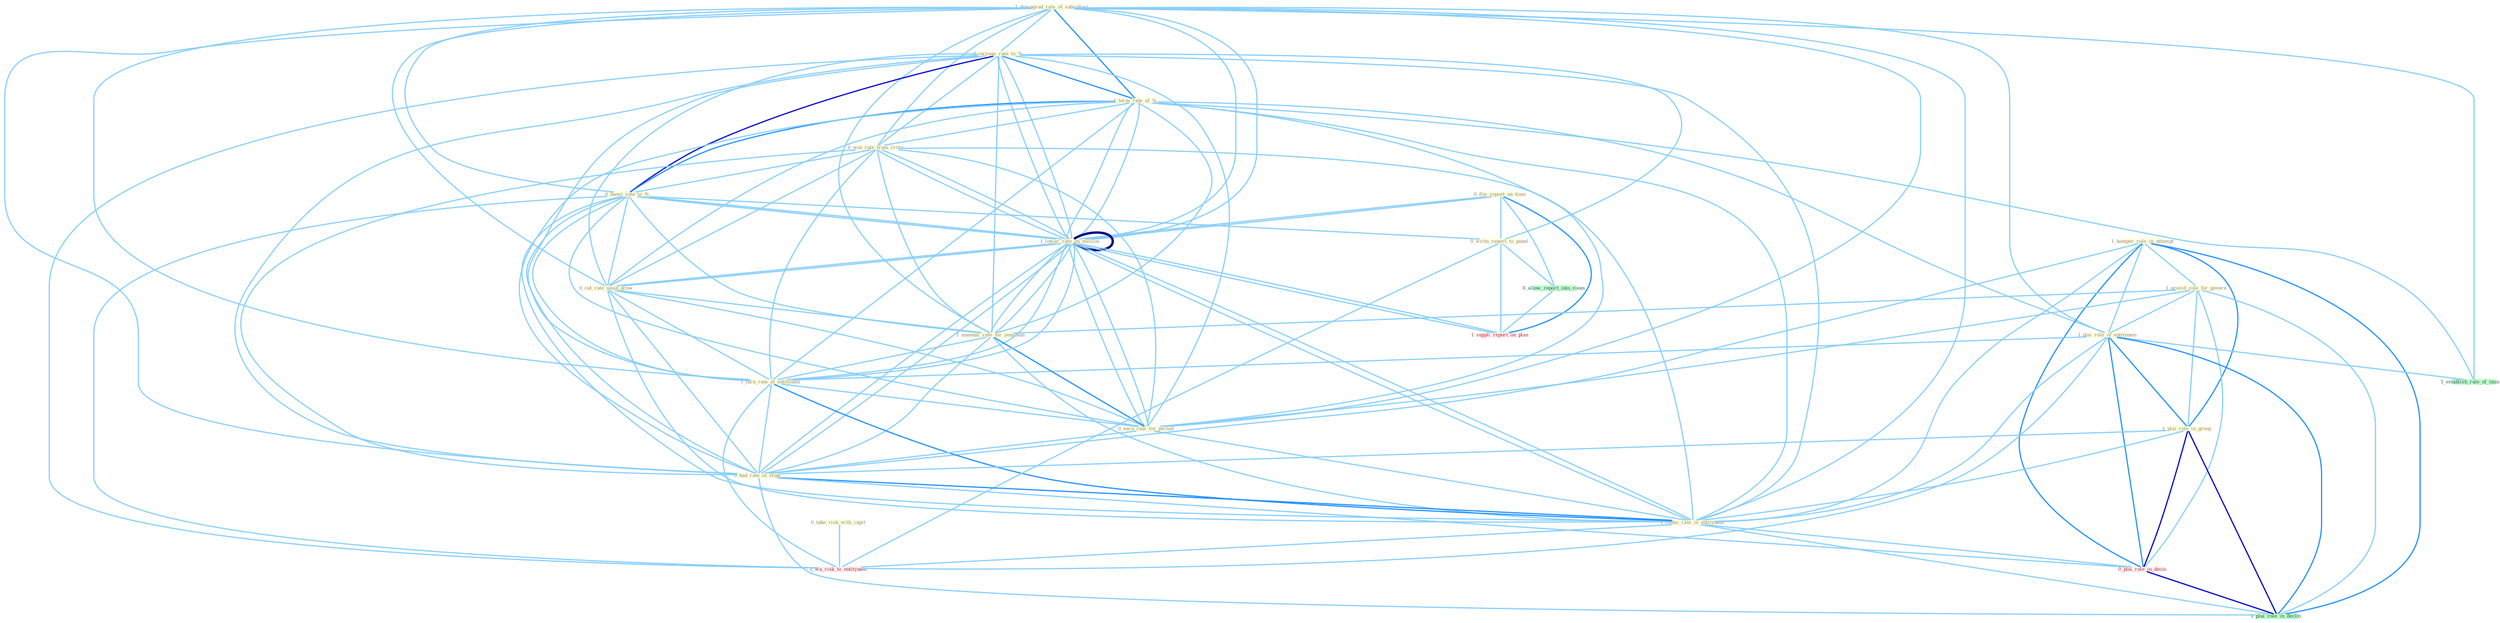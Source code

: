 Graph G{ 
    node
    [shape=polygon,style=filled,width=.5,height=.06,color="#BDFCC9",fixedsize=true,fontsize=4,
    fontcolor="#2f4f4f"];
    {node
    [color="#ffffe0", fontcolor="#8b7d6b"] "1_downgrad_rate_of_subsidiari " "0_file_report_on_time " "0_increas_rate_to_% " "1_term_rate_of_% " "0_win_rate_from_critic " "0_boost_rate_to_% " "1_lower_rate_on_million " "0_cut_rate_amid_grow " "1_hamper_role_in_attempt " "1_provid_role_for_govern " "1_plai_role_of_entitynam " "1_announc_rate_for_yearnum " "1_turn_rate_at_entitynam " "1_lower_rate_on_million " "0_earn_rate_for_period " "0_write_report_to_panel " "1_plai_role_in_group " "0_had_rate_in_studi " "1_reduc_rate_in_entitynam " "0_take_risk_with_capit "}
{node [color="#fff0f5", fontcolor="#b22222"] "1_wa_risk_to_entitynam " "0_plai_role_in_decis " "1_suppli_report_on_plan "}
edge [color="#B0E2FF"];

	"1_downgrad_rate_of_subsidiari " -- "0_increas_rate_to_% " [w="1", color="#87cefa" ];
	"1_downgrad_rate_of_subsidiari " -- "1_term_rate_of_% " [w="2", color="#1e90ff" , len=0.8];
	"1_downgrad_rate_of_subsidiari " -- "0_win_rate_from_critic " [w="1", color="#87cefa" ];
	"1_downgrad_rate_of_subsidiari " -- "0_boost_rate_to_% " [w="1", color="#87cefa" ];
	"1_downgrad_rate_of_subsidiari " -- "1_lower_rate_on_million " [w="1", color="#87cefa" ];
	"1_downgrad_rate_of_subsidiari " -- "0_cut_rate_amid_grow " [w="1", color="#87cefa" ];
	"1_downgrad_rate_of_subsidiari " -- "1_plai_role_of_entitynam " [w="1", color="#87cefa" ];
	"1_downgrad_rate_of_subsidiari " -- "1_announc_rate_for_yearnum " [w="1", color="#87cefa" ];
	"1_downgrad_rate_of_subsidiari " -- "1_turn_rate_at_entitynam " [w="1", color="#87cefa" ];
	"1_downgrad_rate_of_subsidiari " -- "1_lower_rate_on_million " [w="1", color="#87cefa" ];
	"1_downgrad_rate_of_subsidiari " -- "0_earn_rate_for_period " [w="1", color="#87cefa" ];
	"1_downgrad_rate_of_subsidiari " -- "0_had_rate_in_studi " [w="1", color="#87cefa" ];
	"1_downgrad_rate_of_subsidiari " -- "1_reduc_rate_in_entitynam " [w="1", color="#87cefa" ];
	"1_downgrad_rate_of_subsidiari " -- "1_establish_rule_of_immun " [w="1", color="#87cefa" ];
	"0_file_report_on_time " -- "1_lower_rate_on_million " [w="1", color="#87cefa" ];
	"0_file_report_on_time " -- "1_lower_rate_on_million " [w="1", color="#87cefa" ];
	"0_file_report_on_time " -- "0_write_report_to_panel " [w="1", color="#87cefa" ];
	"0_file_report_on_time " -- "0_allow_report_into_room " [w="1", color="#87cefa" ];
	"0_file_report_on_time " -- "1_suppli_report_on_plan " [w="2", color="#1e90ff" , len=0.8];
	"0_increas_rate_to_% " -- "1_term_rate_of_% " [w="2", color="#1e90ff" , len=0.8];
	"0_increas_rate_to_% " -- "0_win_rate_from_critic " [w="1", color="#87cefa" ];
	"0_increas_rate_to_% " -- "0_boost_rate_to_% " [w="3", color="#0000cd" , len=0.6];
	"0_increas_rate_to_% " -- "1_lower_rate_on_million " [w="1", color="#87cefa" ];
	"0_increas_rate_to_% " -- "0_cut_rate_amid_grow " [w="1", color="#87cefa" ];
	"0_increas_rate_to_% " -- "1_announc_rate_for_yearnum " [w="1", color="#87cefa" ];
	"0_increas_rate_to_% " -- "1_turn_rate_at_entitynam " [w="1", color="#87cefa" ];
	"0_increas_rate_to_% " -- "1_lower_rate_on_million " [w="1", color="#87cefa" ];
	"0_increas_rate_to_% " -- "0_earn_rate_for_period " [w="1", color="#87cefa" ];
	"0_increas_rate_to_% " -- "0_write_report_to_panel " [w="1", color="#87cefa" ];
	"0_increas_rate_to_% " -- "0_had_rate_in_studi " [w="1", color="#87cefa" ];
	"0_increas_rate_to_% " -- "1_reduc_rate_in_entitynam " [w="1", color="#87cefa" ];
	"0_increas_rate_to_% " -- "1_wa_risk_to_entitynam " [w="1", color="#87cefa" ];
	"1_term_rate_of_% " -- "0_win_rate_from_critic " [w="1", color="#87cefa" ];
	"1_term_rate_of_% " -- "0_boost_rate_to_% " [w="2", color="#1e90ff" , len=0.8];
	"1_term_rate_of_% " -- "1_lower_rate_on_million " [w="1", color="#87cefa" ];
	"1_term_rate_of_% " -- "0_cut_rate_amid_grow " [w="1", color="#87cefa" ];
	"1_term_rate_of_% " -- "1_plai_role_of_entitynam " [w="1", color="#87cefa" ];
	"1_term_rate_of_% " -- "1_announc_rate_for_yearnum " [w="1", color="#87cefa" ];
	"1_term_rate_of_% " -- "1_turn_rate_at_entitynam " [w="1", color="#87cefa" ];
	"1_term_rate_of_% " -- "1_lower_rate_on_million " [w="1", color="#87cefa" ];
	"1_term_rate_of_% " -- "0_earn_rate_for_period " [w="1", color="#87cefa" ];
	"1_term_rate_of_% " -- "0_had_rate_in_studi " [w="1", color="#87cefa" ];
	"1_term_rate_of_% " -- "1_reduc_rate_in_entitynam " [w="1", color="#87cefa" ];
	"1_term_rate_of_% " -- "1_establish_rule_of_immun " [w="1", color="#87cefa" ];
	"0_win_rate_from_critic " -- "0_boost_rate_to_% " [w="1", color="#87cefa" ];
	"0_win_rate_from_critic " -- "1_lower_rate_on_million " [w="1", color="#87cefa" ];
	"0_win_rate_from_critic " -- "0_cut_rate_amid_grow " [w="1", color="#87cefa" ];
	"0_win_rate_from_critic " -- "1_announc_rate_for_yearnum " [w="1", color="#87cefa" ];
	"0_win_rate_from_critic " -- "1_turn_rate_at_entitynam " [w="1", color="#87cefa" ];
	"0_win_rate_from_critic " -- "1_lower_rate_on_million " [w="1", color="#87cefa" ];
	"0_win_rate_from_critic " -- "0_earn_rate_for_period " [w="1", color="#87cefa" ];
	"0_win_rate_from_critic " -- "0_had_rate_in_studi " [w="1", color="#87cefa" ];
	"0_win_rate_from_critic " -- "1_reduc_rate_in_entitynam " [w="1", color="#87cefa" ];
	"0_boost_rate_to_% " -- "1_lower_rate_on_million " [w="1", color="#87cefa" ];
	"0_boost_rate_to_% " -- "0_cut_rate_amid_grow " [w="1", color="#87cefa" ];
	"0_boost_rate_to_% " -- "1_announc_rate_for_yearnum " [w="1", color="#87cefa" ];
	"0_boost_rate_to_% " -- "1_turn_rate_at_entitynam " [w="1", color="#87cefa" ];
	"0_boost_rate_to_% " -- "1_lower_rate_on_million " [w="1", color="#87cefa" ];
	"0_boost_rate_to_% " -- "0_earn_rate_for_period " [w="1", color="#87cefa" ];
	"0_boost_rate_to_% " -- "0_write_report_to_panel " [w="1", color="#87cefa" ];
	"0_boost_rate_to_% " -- "0_had_rate_in_studi " [w="1", color="#87cefa" ];
	"0_boost_rate_to_% " -- "1_reduc_rate_in_entitynam " [w="1", color="#87cefa" ];
	"0_boost_rate_to_% " -- "1_wa_risk_to_entitynam " [w="1", color="#87cefa" ];
	"1_lower_rate_on_million " -- "0_cut_rate_amid_grow " [w="1", color="#87cefa" ];
	"1_lower_rate_on_million " -- "1_announc_rate_for_yearnum " [w="1", color="#87cefa" ];
	"1_lower_rate_on_million " -- "1_turn_rate_at_entitynam " [w="1", color="#87cefa" ];
	"1_lower_rate_on_million " -- "1_lower_rate_on_million " [w="4", style=bold, color="#000080", len=0.4];
	"1_lower_rate_on_million " -- "0_earn_rate_for_period " [w="1", color="#87cefa" ];
	"1_lower_rate_on_million " -- "0_had_rate_in_studi " [w="1", color="#87cefa" ];
	"1_lower_rate_on_million " -- "1_reduc_rate_in_entitynam " [w="1", color="#87cefa" ];
	"1_lower_rate_on_million " -- "1_suppli_report_on_plan " [w="1", color="#87cefa" ];
	"0_cut_rate_amid_grow " -- "1_announc_rate_for_yearnum " [w="1", color="#87cefa" ];
	"0_cut_rate_amid_grow " -- "1_turn_rate_at_entitynam " [w="1", color="#87cefa" ];
	"0_cut_rate_amid_grow " -- "1_lower_rate_on_million " [w="1", color="#87cefa" ];
	"0_cut_rate_amid_grow " -- "0_earn_rate_for_period " [w="1", color="#87cefa" ];
	"0_cut_rate_amid_grow " -- "0_had_rate_in_studi " [w="1", color="#87cefa" ];
	"0_cut_rate_amid_grow " -- "1_reduc_rate_in_entitynam " [w="1", color="#87cefa" ];
	"1_hamper_role_in_attempt " -- "1_provid_role_for_govern " [w="1", color="#87cefa" ];
	"1_hamper_role_in_attempt " -- "1_plai_role_of_entitynam " [w="1", color="#87cefa" ];
	"1_hamper_role_in_attempt " -- "1_plai_role_in_group " [w="2", color="#1e90ff" , len=0.8];
	"1_hamper_role_in_attempt " -- "0_had_rate_in_studi " [w="1", color="#87cefa" ];
	"1_hamper_role_in_attempt " -- "1_reduc_rate_in_entitynam " [w="1", color="#87cefa" ];
	"1_hamper_role_in_attempt " -- "0_plai_role_in_decis " [w="2", color="#1e90ff" , len=0.8];
	"1_hamper_role_in_attempt " -- "1_plai_role_in_declin " [w="2", color="#1e90ff" , len=0.8];
	"1_provid_role_for_govern " -- "1_plai_role_of_entitynam " [w="1", color="#87cefa" ];
	"1_provid_role_for_govern " -- "1_announc_rate_for_yearnum " [w="1", color="#87cefa" ];
	"1_provid_role_for_govern " -- "0_earn_rate_for_period " [w="1", color="#87cefa" ];
	"1_provid_role_for_govern " -- "1_plai_role_in_group " [w="1", color="#87cefa" ];
	"1_provid_role_for_govern " -- "0_plai_role_in_decis " [w="1", color="#87cefa" ];
	"1_provid_role_for_govern " -- "1_plai_role_in_declin " [w="1", color="#87cefa" ];
	"1_plai_role_of_entitynam " -- "1_turn_rate_at_entitynam " [w="1", color="#87cefa" ];
	"1_plai_role_of_entitynam " -- "1_plai_role_in_group " [w="2", color="#1e90ff" , len=0.8];
	"1_plai_role_of_entitynam " -- "1_reduc_rate_in_entitynam " [w="1", color="#87cefa" ];
	"1_plai_role_of_entitynam " -- "1_wa_risk_to_entitynam " [w="1", color="#87cefa" ];
	"1_plai_role_of_entitynam " -- "0_plai_role_in_decis " [w="2", color="#1e90ff" , len=0.8];
	"1_plai_role_of_entitynam " -- "1_establish_rule_of_immun " [w="1", color="#87cefa" ];
	"1_plai_role_of_entitynam " -- "1_plai_role_in_declin " [w="2", color="#1e90ff" , len=0.8];
	"1_announc_rate_for_yearnum " -- "1_turn_rate_at_entitynam " [w="1", color="#87cefa" ];
	"1_announc_rate_for_yearnum " -- "1_lower_rate_on_million " [w="1", color="#87cefa" ];
	"1_announc_rate_for_yearnum " -- "0_earn_rate_for_period " [w="2", color="#1e90ff" , len=0.8];
	"1_announc_rate_for_yearnum " -- "0_had_rate_in_studi " [w="1", color="#87cefa" ];
	"1_announc_rate_for_yearnum " -- "1_reduc_rate_in_entitynam " [w="1", color="#87cefa" ];
	"1_turn_rate_at_entitynam " -- "1_lower_rate_on_million " [w="1", color="#87cefa" ];
	"1_turn_rate_at_entitynam " -- "0_earn_rate_for_period " [w="1", color="#87cefa" ];
	"1_turn_rate_at_entitynam " -- "0_had_rate_in_studi " [w="1", color="#87cefa" ];
	"1_turn_rate_at_entitynam " -- "1_reduc_rate_in_entitynam " [w="2", color="#1e90ff" , len=0.8];
	"1_turn_rate_at_entitynam " -- "1_wa_risk_to_entitynam " [w="1", color="#87cefa" ];
	"1_lower_rate_on_million " -- "0_earn_rate_for_period " [w="1", color="#87cefa" ];
	"1_lower_rate_on_million " -- "0_had_rate_in_studi " [w="1", color="#87cefa" ];
	"1_lower_rate_on_million " -- "1_reduc_rate_in_entitynam " [w="1", color="#87cefa" ];
	"1_lower_rate_on_million " -- "1_suppli_report_on_plan " [w="1", color="#87cefa" ];
	"0_earn_rate_for_period " -- "0_had_rate_in_studi " [w="1", color="#87cefa" ];
	"0_earn_rate_for_period " -- "1_reduc_rate_in_entitynam " [w="1", color="#87cefa" ];
	"0_write_report_to_panel " -- "1_wa_risk_to_entitynam " [w="1", color="#87cefa" ];
	"0_write_report_to_panel " -- "0_allow_report_into_room " [w="1", color="#87cefa" ];
	"0_write_report_to_panel " -- "1_suppli_report_on_plan " [w="1", color="#87cefa" ];
	"1_plai_role_in_group " -- "0_had_rate_in_studi " [w="1", color="#87cefa" ];
	"1_plai_role_in_group " -- "1_reduc_rate_in_entitynam " [w="1", color="#87cefa" ];
	"1_plai_role_in_group " -- "0_plai_role_in_decis " [w="3", color="#0000cd" , len=0.6];
	"1_plai_role_in_group " -- "1_plai_role_in_declin " [w="3", color="#0000cd" , len=0.6];
	"0_had_rate_in_studi " -- "1_reduc_rate_in_entitynam " [w="2", color="#1e90ff" , len=0.8];
	"0_had_rate_in_studi " -- "0_plai_role_in_decis " [w="1", color="#87cefa" ];
	"0_had_rate_in_studi " -- "1_plai_role_in_declin " [w="1", color="#87cefa" ];
	"1_reduc_rate_in_entitynam " -- "1_wa_risk_to_entitynam " [w="1", color="#87cefa" ];
	"1_reduc_rate_in_entitynam " -- "0_plai_role_in_decis " [w="1", color="#87cefa" ];
	"1_reduc_rate_in_entitynam " -- "1_plai_role_in_declin " [w="1", color="#87cefa" ];
	"0_take_risk_with_capit " -- "1_wa_risk_to_entitynam " [w="1", color="#87cefa" ];
	"0_plai_role_in_decis " -- "1_plai_role_in_declin " [w="3", color="#0000cd" , len=0.6];
	"0_allow_report_into_room " -- "1_suppli_report_on_plan " [w="1", color="#87cefa" ];
}